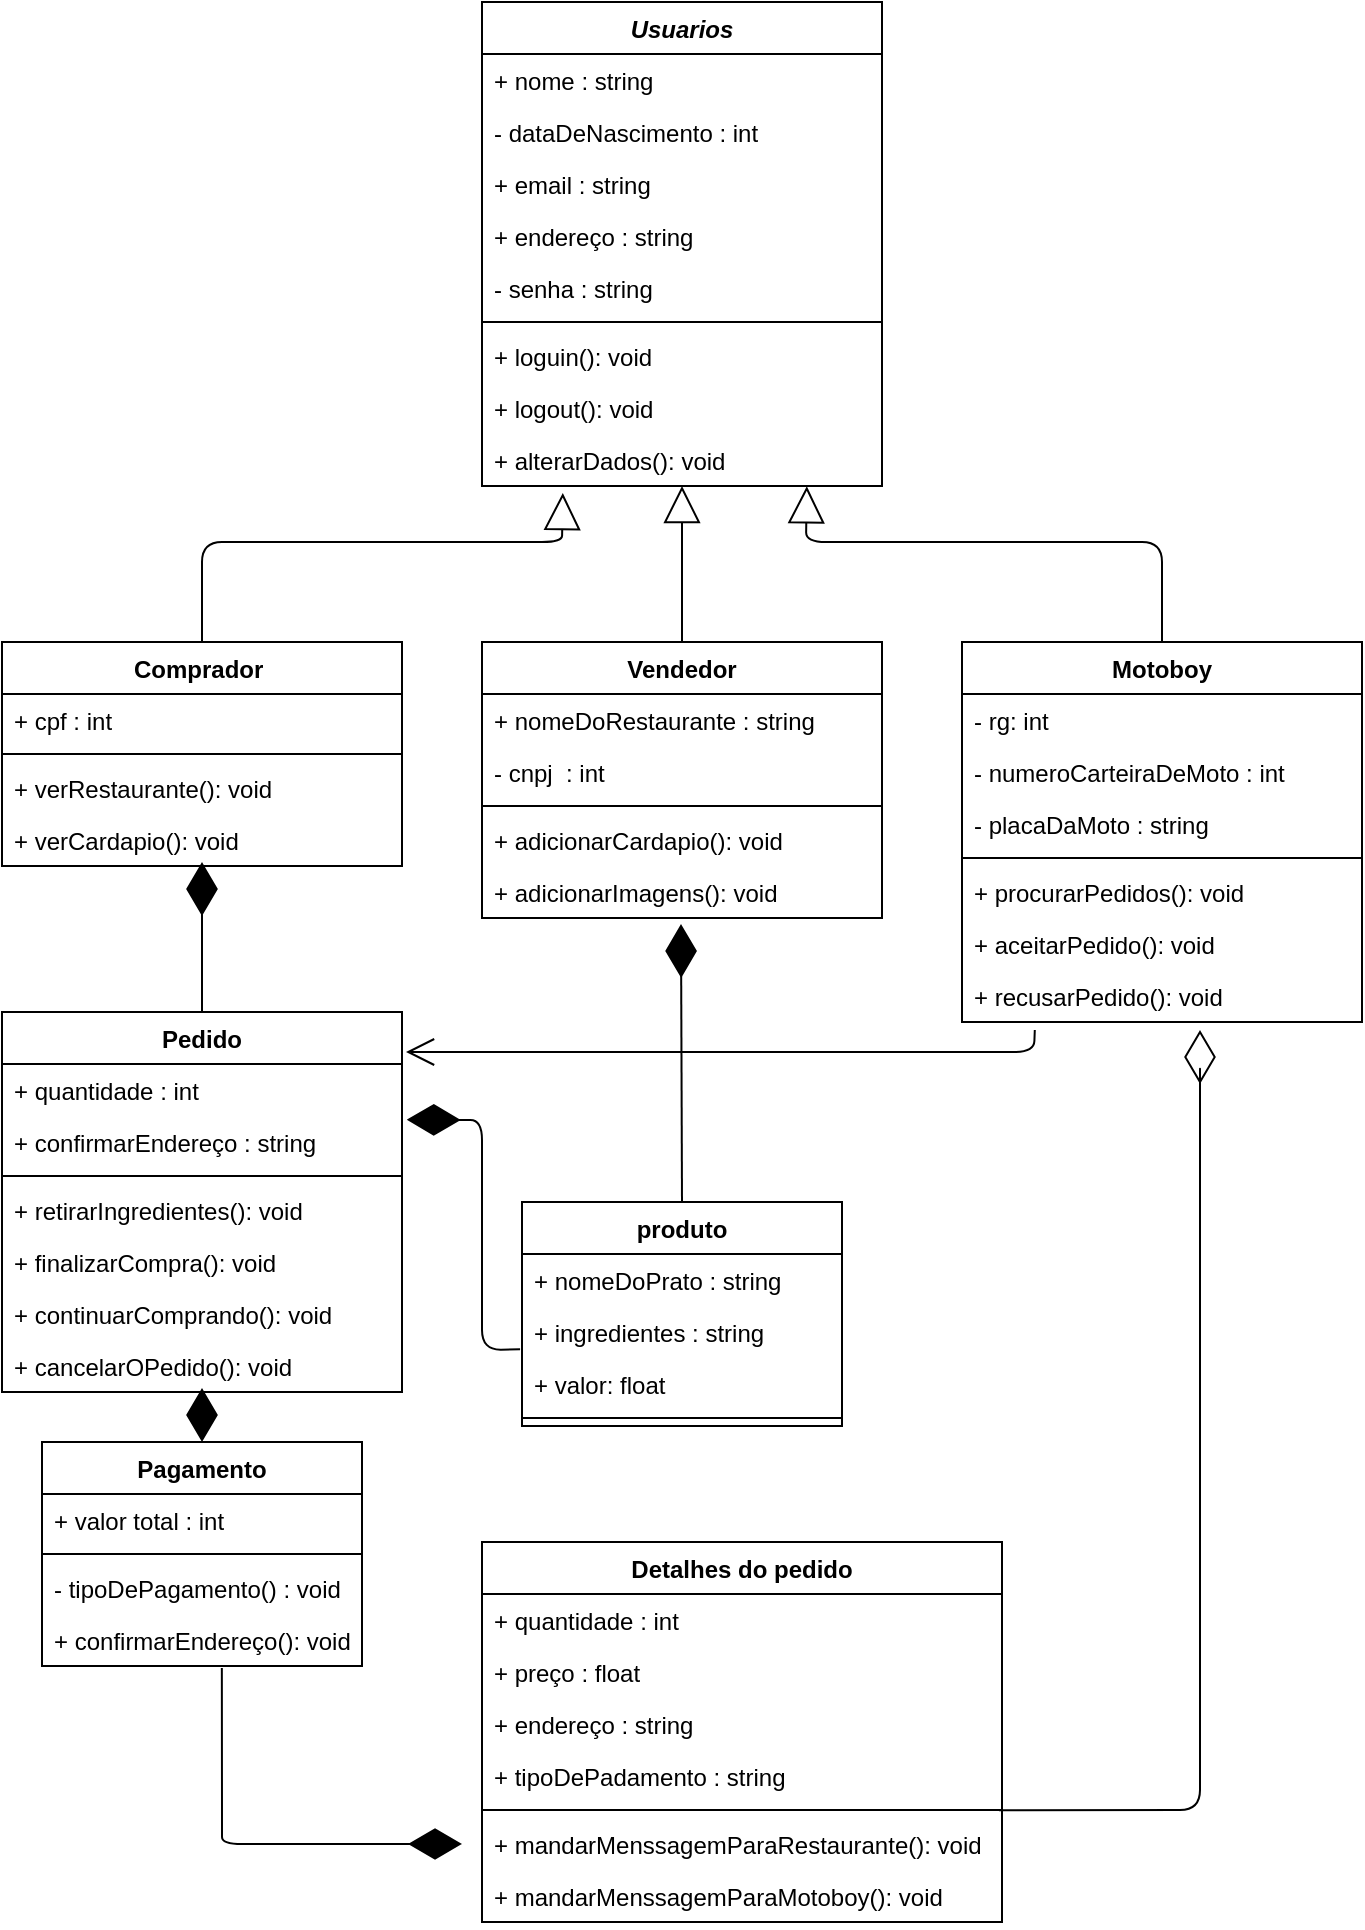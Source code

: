 <mxfile version="13.10.8" type="github">
  <diagram id="_TZTyZPQi-xZRpeXTKtR" name="Página-1">
    <mxGraphModel dx="1221" dy="682" grid="1" gridSize="10" guides="1" tooltips="1" connect="1" arrows="1" fold="1" page="1" pageScale="1" pageWidth="827" pageHeight="1169" math="0" shadow="0">
      <root>
        <mxCell id="0" />
        <mxCell id="1" parent="0" />
        <mxCell id="CMW-wOse73b57kEfGU_y-1" value="Usuarios" style="swimlane;fontStyle=3;align=center;verticalAlign=top;childLayout=stackLayout;horizontal=1;startSize=26;horizontalStack=0;resizeParent=1;resizeParentMax=0;resizeLast=0;collapsible=1;marginBottom=0;" vertex="1" parent="1">
          <mxGeometry x="320" y="80" width="200" height="242" as="geometry" />
        </mxCell>
        <mxCell id="CMW-wOse73b57kEfGU_y-2" value="+ nome : string" style="text;strokeColor=none;fillColor=none;align=left;verticalAlign=top;spacingLeft=4;spacingRight=4;overflow=hidden;rotatable=0;points=[[0,0.5],[1,0.5]];portConstraint=eastwest;" vertex="1" parent="CMW-wOse73b57kEfGU_y-1">
          <mxGeometry y="26" width="200" height="26" as="geometry" />
        </mxCell>
        <mxCell id="CMW-wOse73b57kEfGU_y-5" value="- dataDeNascimento : int&#xa;" style="text;strokeColor=none;fillColor=none;align=left;verticalAlign=top;spacingLeft=4;spacingRight=4;overflow=hidden;rotatable=0;points=[[0,0.5],[1,0.5]];portConstraint=eastwest;" vertex="1" parent="CMW-wOse73b57kEfGU_y-1">
          <mxGeometry y="52" width="200" height="26" as="geometry" />
        </mxCell>
        <mxCell id="CMW-wOse73b57kEfGU_y-6" value="+ email : string&#xa;" style="text;strokeColor=none;fillColor=none;align=left;verticalAlign=top;spacingLeft=4;spacingRight=4;overflow=hidden;rotatable=0;points=[[0,0.5],[1,0.5]];portConstraint=eastwest;" vertex="1" parent="CMW-wOse73b57kEfGU_y-1">
          <mxGeometry y="78" width="200" height="26" as="geometry" />
        </mxCell>
        <mxCell id="CMW-wOse73b57kEfGU_y-13" value="+ endereço : string&#xa;" style="text;strokeColor=none;fillColor=none;align=left;verticalAlign=top;spacingLeft=4;spacingRight=4;overflow=hidden;rotatable=0;points=[[0,0.5],[1,0.5]];portConstraint=eastwest;" vertex="1" parent="CMW-wOse73b57kEfGU_y-1">
          <mxGeometry y="104" width="200" height="26" as="geometry" />
        </mxCell>
        <mxCell id="CMW-wOse73b57kEfGU_y-14" value="- senha : string&#xa;" style="text;strokeColor=none;fillColor=none;align=left;verticalAlign=top;spacingLeft=4;spacingRight=4;overflow=hidden;rotatable=0;points=[[0,0.5],[1,0.5]];portConstraint=eastwest;" vertex="1" parent="CMW-wOse73b57kEfGU_y-1">
          <mxGeometry y="130" width="200" height="26" as="geometry" />
        </mxCell>
        <mxCell id="CMW-wOse73b57kEfGU_y-3" value="" style="line;strokeWidth=1;fillColor=none;align=left;verticalAlign=middle;spacingTop=-1;spacingLeft=3;spacingRight=3;rotatable=0;labelPosition=right;points=[];portConstraint=eastwest;" vertex="1" parent="CMW-wOse73b57kEfGU_y-1">
          <mxGeometry y="156" width="200" height="8" as="geometry" />
        </mxCell>
        <mxCell id="CMW-wOse73b57kEfGU_y-4" value="+ loguin(): void" style="text;strokeColor=none;fillColor=none;align=left;verticalAlign=top;spacingLeft=4;spacingRight=4;overflow=hidden;rotatable=0;points=[[0,0.5],[1,0.5]];portConstraint=eastwest;" vertex="1" parent="CMW-wOse73b57kEfGU_y-1">
          <mxGeometry y="164" width="200" height="26" as="geometry" />
        </mxCell>
        <mxCell id="CMW-wOse73b57kEfGU_y-40" value="+ logout(): void" style="text;strokeColor=none;fillColor=none;align=left;verticalAlign=top;spacingLeft=4;spacingRight=4;overflow=hidden;rotatable=0;points=[[0,0.5],[1,0.5]];portConstraint=eastwest;" vertex="1" parent="CMW-wOse73b57kEfGU_y-1">
          <mxGeometry y="190" width="200" height="26" as="geometry" />
        </mxCell>
        <mxCell id="CMW-wOse73b57kEfGU_y-39" value="+ alterarDados(): void" style="text;strokeColor=none;fillColor=none;align=left;verticalAlign=top;spacingLeft=4;spacingRight=4;overflow=hidden;rotatable=0;points=[[0,0.5],[1,0.5]];portConstraint=eastwest;" vertex="1" parent="CMW-wOse73b57kEfGU_y-1">
          <mxGeometry y="216" width="200" height="26" as="geometry" />
        </mxCell>
        <mxCell id="CMW-wOse73b57kEfGU_y-15" value="Comprador " style="swimlane;fontStyle=1;align=center;verticalAlign=top;childLayout=stackLayout;horizontal=1;startSize=26;horizontalStack=0;resizeParent=1;resizeParentMax=0;resizeLast=0;collapsible=1;marginBottom=0;" vertex="1" parent="1">
          <mxGeometry x="80" y="400" width="200" height="112" as="geometry" />
        </mxCell>
        <mxCell id="CMW-wOse73b57kEfGU_y-16" value="+ cpf : int" style="text;strokeColor=none;fillColor=none;align=left;verticalAlign=top;spacingLeft=4;spacingRight=4;overflow=hidden;rotatable=0;points=[[0,0.5],[1,0.5]];portConstraint=eastwest;" vertex="1" parent="CMW-wOse73b57kEfGU_y-15">
          <mxGeometry y="26" width="200" height="26" as="geometry" />
        </mxCell>
        <mxCell id="CMW-wOse73b57kEfGU_y-21" value="" style="line;strokeWidth=1;fillColor=none;align=left;verticalAlign=middle;spacingTop=-1;spacingLeft=3;spacingRight=3;rotatable=0;labelPosition=right;points=[];portConstraint=eastwest;" vertex="1" parent="CMW-wOse73b57kEfGU_y-15">
          <mxGeometry y="52" width="200" height="8" as="geometry" />
        </mxCell>
        <mxCell id="CMW-wOse73b57kEfGU_y-46" value="+ verRestaurante(): void " style="text;strokeColor=none;fillColor=none;align=left;verticalAlign=top;spacingLeft=4;spacingRight=4;overflow=hidden;rotatable=0;points=[[0,0.5],[1,0.5]];portConstraint=eastwest;" vertex="1" parent="CMW-wOse73b57kEfGU_y-15">
          <mxGeometry y="60" width="200" height="26" as="geometry" />
        </mxCell>
        <mxCell id="CMW-wOse73b57kEfGU_y-22" value="+ verCardapio(): void " style="text;strokeColor=none;fillColor=none;align=left;verticalAlign=top;spacingLeft=4;spacingRight=4;overflow=hidden;rotatable=0;points=[[0,0.5],[1,0.5]];portConstraint=eastwest;" vertex="1" parent="CMW-wOse73b57kEfGU_y-15">
          <mxGeometry y="86" width="200" height="26" as="geometry" />
        </mxCell>
        <mxCell id="CMW-wOse73b57kEfGU_y-23" value="Vendedor" style="swimlane;fontStyle=1;align=center;verticalAlign=top;childLayout=stackLayout;horizontal=1;startSize=26;horizontalStack=0;resizeParent=1;resizeParentMax=0;resizeLast=0;collapsible=1;marginBottom=0;" vertex="1" parent="1">
          <mxGeometry x="320" y="400" width="200" height="138" as="geometry" />
        </mxCell>
        <mxCell id="CMW-wOse73b57kEfGU_y-24" value="+ nomeDoRestaurante : string" style="text;strokeColor=none;fillColor=none;align=left;verticalAlign=top;spacingLeft=4;spacingRight=4;overflow=hidden;rotatable=0;points=[[0,0.5],[1,0.5]];portConstraint=eastwest;" vertex="1" parent="CMW-wOse73b57kEfGU_y-23">
          <mxGeometry y="26" width="200" height="26" as="geometry" />
        </mxCell>
        <mxCell id="CMW-wOse73b57kEfGU_y-45" value="- cnpj  : int" style="text;strokeColor=none;fillColor=none;align=left;verticalAlign=top;spacingLeft=4;spacingRight=4;overflow=hidden;rotatable=0;points=[[0,0.5],[1,0.5]];portConstraint=eastwest;" vertex="1" parent="CMW-wOse73b57kEfGU_y-23">
          <mxGeometry y="52" width="200" height="26" as="geometry" />
        </mxCell>
        <mxCell id="CMW-wOse73b57kEfGU_y-29" value="" style="line;strokeWidth=1;fillColor=none;align=left;verticalAlign=middle;spacingTop=-1;spacingLeft=3;spacingRight=3;rotatable=0;labelPosition=right;points=[];portConstraint=eastwest;" vertex="1" parent="CMW-wOse73b57kEfGU_y-23">
          <mxGeometry y="78" width="200" height="8" as="geometry" />
        </mxCell>
        <mxCell id="CMW-wOse73b57kEfGU_y-30" value="+ adicionarCardapio(): void" style="text;strokeColor=none;fillColor=none;align=left;verticalAlign=top;spacingLeft=4;spacingRight=4;overflow=hidden;rotatable=0;points=[[0,0.5],[1,0.5]];portConstraint=eastwest;" vertex="1" parent="CMW-wOse73b57kEfGU_y-23">
          <mxGeometry y="86" width="200" height="26" as="geometry" />
        </mxCell>
        <mxCell id="CMW-wOse73b57kEfGU_y-47" value="+ adicionarImagens(): void" style="text;strokeColor=none;fillColor=none;align=left;verticalAlign=top;spacingLeft=4;spacingRight=4;overflow=hidden;rotatable=0;points=[[0,0.5],[1,0.5]];portConstraint=eastwest;" vertex="1" parent="CMW-wOse73b57kEfGU_y-23">
          <mxGeometry y="112" width="200" height="26" as="geometry" />
        </mxCell>
        <mxCell id="CMW-wOse73b57kEfGU_y-31" value="Motoboy" style="swimlane;fontStyle=1;align=center;verticalAlign=top;childLayout=stackLayout;horizontal=1;startSize=26;horizontalStack=0;resizeParent=1;resizeParentMax=0;resizeLast=0;collapsible=1;marginBottom=0;" vertex="1" parent="1">
          <mxGeometry x="560" y="400" width="200" height="190" as="geometry" />
        </mxCell>
        <mxCell id="CMW-wOse73b57kEfGU_y-32" value="- rg: int" style="text;strokeColor=none;fillColor=none;align=left;verticalAlign=top;spacingLeft=4;spacingRight=4;overflow=hidden;rotatable=0;points=[[0,0.5],[1,0.5]];portConstraint=eastwest;" vertex="1" parent="CMW-wOse73b57kEfGU_y-31">
          <mxGeometry y="26" width="200" height="26" as="geometry" />
        </mxCell>
        <mxCell id="CMW-wOse73b57kEfGU_y-35" value="- numeroCarteiraDeMoto : int&#xa;" style="text;strokeColor=none;fillColor=none;align=left;verticalAlign=top;spacingLeft=4;spacingRight=4;overflow=hidden;rotatable=0;points=[[0,0.5],[1,0.5]];portConstraint=eastwest;" vertex="1" parent="CMW-wOse73b57kEfGU_y-31">
          <mxGeometry y="52" width="200" height="26" as="geometry" />
        </mxCell>
        <mxCell id="CMW-wOse73b57kEfGU_y-34" value="- placaDaMoto : string&#xa;" style="text;strokeColor=none;fillColor=none;align=left;verticalAlign=top;spacingLeft=4;spacingRight=4;overflow=hidden;rotatable=0;points=[[0,0.5],[1,0.5]];portConstraint=eastwest;" vertex="1" parent="CMW-wOse73b57kEfGU_y-31">
          <mxGeometry y="78" width="200" height="26" as="geometry" />
        </mxCell>
        <mxCell id="CMW-wOse73b57kEfGU_y-37" value="" style="line;strokeWidth=1;fillColor=none;align=left;verticalAlign=middle;spacingTop=-1;spacingLeft=3;spacingRight=3;rotatable=0;labelPosition=right;points=[];portConstraint=eastwest;" vertex="1" parent="CMW-wOse73b57kEfGU_y-31">
          <mxGeometry y="104" width="200" height="8" as="geometry" />
        </mxCell>
        <mxCell id="CMW-wOse73b57kEfGU_y-38" value="+ procurarPedidos(): void" style="text;strokeColor=none;fillColor=none;align=left;verticalAlign=top;spacingLeft=4;spacingRight=4;overflow=hidden;rotatable=0;points=[[0,0.5],[1,0.5]];portConstraint=eastwest;" vertex="1" parent="CMW-wOse73b57kEfGU_y-31">
          <mxGeometry y="112" width="200" height="26" as="geometry" />
        </mxCell>
        <mxCell id="CMW-wOse73b57kEfGU_y-61" value="+ aceitarPedido(): void" style="text;strokeColor=none;fillColor=none;align=left;verticalAlign=top;spacingLeft=4;spacingRight=4;overflow=hidden;rotatable=0;points=[[0,0.5],[1,0.5]];portConstraint=eastwest;" vertex="1" parent="CMW-wOse73b57kEfGU_y-31">
          <mxGeometry y="138" width="200" height="26" as="geometry" />
        </mxCell>
        <mxCell id="CMW-wOse73b57kEfGU_y-62" value="+ recusarPedido(): void" style="text;strokeColor=none;fillColor=none;align=left;verticalAlign=top;spacingLeft=4;spacingRight=4;overflow=hidden;rotatable=0;points=[[0,0.5],[1,0.5]];portConstraint=eastwest;" vertex="1" parent="CMW-wOse73b57kEfGU_y-31">
          <mxGeometry y="164" width="200" height="26" as="geometry" />
        </mxCell>
        <mxCell id="CMW-wOse73b57kEfGU_y-41" value="" style="endArrow=block;endSize=16;endFill=0;html=1;exitX=0.5;exitY=0;exitDx=0;exitDy=0;entryX=0.202;entryY=1.135;entryDx=0;entryDy=0;entryPerimeter=0;" edge="1" parent="1" source="CMW-wOse73b57kEfGU_y-15" target="CMW-wOse73b57kEfGU_y-39">
          <mxGeometry width="160" relative="1" as="geometry">
            <mxPoint x="310" y="430" as="sourcePoint" />
            <mxPoint x="360" y="340" as="targetPoint" />
            <Array as="points">
              <mxPoint x="180" y="350" />
              <mxPoint x="360" y="350" />
            </Array>
          </mxGeometry>
        </mxCell>
        <mxCell id="CMW-wOse73b57kEfGU_y-43" value="" style="endArrow=block;endSize=16;endFill=0;html=1;entryX=0.5;entryY=1;entryDx=0;entryDy=0;exitX=0.5;exitY=0;exitDx=0;exitDy=0;" edge="1" parent="1" source="CMW-wOse73b57kEfGU_y-23" target="CMW-wOse73b57kEfGU_y-1">
          <mxGeometry x="-0.231" y="-10" width="160" relative="1" as="geometry">
            <mxPoint x="310" y="430" as="sourcePoint" />
            <mxPoint x="470" y="430" as="targetPoint" />
            <mxPoint as="offset" />
          </mxGeometry>
        </mxCell>
        <mxCell id="CMW-wOse73b57kEfGU_y-44" value="" style="endArrow=block;endSize=16;endFill=0;html=1;entryX=0.812;entryY=1.006;entryDx=0;entryDy=0;entryPerimeter=0;exitX=0.5;exitY=0;exitDx=0;exitDy=0;" edge="1" parent="1" source="CMW-wOse73b57kEfGU_y-31" target="CMW-wOse73b57kEfGU_y-39">
          <mxGeometry width="160" relative="1" as="geometry">
            <mxPoint x="660" y="380" as="sourcePoint" />
            <mxPoint x="480" y="330" as="targetPoint" />
            <Array as="points">
              <mxPoint x="660" y="350" />
              <mxPoint x="482" y="350" />
            </Array>
          </mxGeometry>
        </mxCell>
        <mxCell id="CMW-wOse73b57kEfGU_y-48" value="produto" style="swimlane;fontStyle=1;align=center;verticalAlign=top;childLayout=stackLayout;horizontal=1;startSize=26;horizontalStack=0;resizeParent=1;resizeParentMax=0;resizeLast=0;collapsible=1;marginBottom=0;" vertex="1" parent="1">
          <mxGeometry x="340" y="680" width="160" height="112" as="geometry" />
        </mxCell>
        <mxCell id="CMW-wOse73b57kEfGU_y-49" value="+ nomeDoPrato : string" style="text;strokeColor=none;fillColor=none;align=left;verticalAlign=top;spacingLeft=4;spacingRight=4;overflow=hidden;rotatable=0;points=[[0,0.5],[1,0.5]];portConstraint=eastwest;" vertex="1" parent="CMW-wOse73b57kEfGU_y-48">
          <mxGeometry y="26" width="160" height="26" as="geometry" />
        </mxCell>
        <mxCell id="CMW-wOse73b57kEfGU_y-54" value="+ ingredientes : string" style="text;strokeColor=none;fillColor=none;align=left;verticalAlign=top;spacingLeft=4;spacingRight=4;overflow=hidden;rotatable=0;points=[[0,0.5],[1,0.5]];portConstraint=eastwest;" vertex="1" parent="CMW-wOse73b57kEfGU_y-48">
          <mxGeometry y="52" width="160" height="26" as="geometry" />
        </mxCell>
        <mxCell id="CMW-wOse73b57kEfGU_y-52" value="+ valor: float" style="text;strokeColor=none;fillColor=none;align=left;verticalAlign=top;spacingLeft=4;spacingRight=4;overflow=hidden;rotatable=0;points=[[0,0.5],[1,0.5]];portConstraint=eastwest;" vertex="1" parent="CMW-wOse73b57kEfGU_y-48">
          <mxGeometry y="78" width="160" height="26" as="geometry" />
        </mxCell>
        <mxCell id="CMW-wOse73b57kEfGU_y-51" value="" style="line;strokeWidth=1;fillColor=none;align=left;verticalAlign=middle;spacingTop=-1;spacingLeft=3;spacingRight=3;rotatable=0;labelPosition=right;points=[];portConstraint=eastwest;" vertex="1" parent="CMW-wOse73b57kEfGU_y-48">
          <mxGeometry y="104" width="160" height="8" as="geometry" />
        </mxCell>
        <mxCell id="CMW-wOse73b57kEfGU_y-55" value="Pedido" style="swimlane;fontStyle=1;align=center;verticalAlign=top;childLayout=stackLayout;horizontal=1;startSize=26;horizontalStack=0;resizeParent=1;resizeParentMax=0;resizeLast=0;collapsible=1;marginBottom=0;" vertex="1" parent="1">
          <mxGeometry x="80" y="585" width="200" height="190" as="geometry" />
        </mxCell>
        <mxCell id="CMW-wOse73b57kEfGU_y-56" value="+ quantidade : int" style="text;strokeColor=none;fillColor=none;align=left;verticalAlign=top;spacingLeft=4;spacingRight=4;overflow=hidden;rotatable=0;points=[[0,0.5],[1,0.5]];portConstraint=eastwest;" vertex="1" parent="CMW-wOse73b57kEfGU_y-55">
          <mxGeometry y="26" width="200" height="26" as="geometry" />
        </mxCell>
        <mxCell id="CMW-wOse73b57kEfGU_y-93" value="+ confirmarEndereço : string" style="text;strokeColor=none;fillColor=none;align=left;verticalAlign=top;spacingLeft=4;spacingRight=4;overflow=hidden;rotatable=0;points=[[0,0.5],[1,0.5]];portConstraint=eastwest;" vertex="1" parent="CMW-wOse73b57kEfGU_y-55">
          <mxGeometry y="52" width="200" height="26" as="geometry" />
        </mxCell>
        <mxCell id="CMW-wOse73b57kEfGU_y-58" value="" style="line;strokeWidth=1;fillColor=none;align=left;verticalAlign=middle;spacingTop=-1;spacingLeft=3;spacingRight=3;rotatable=0;labelPosition=right;points=[];portConstraint=eastwest;" vertex="1" parent="CMW-wOse73b57kEfGU_y-55">
          <mxGeometry y="78" width="200" height="8" as="geometry" />
        </mxCell>
        <mxCell id="CMW-wOse73b57kEfGU_y-59" value="+ retirarIngredientes(): void" style="text;strokeColor=none;fillColor=none;align=left;verticalAlign=top;spacingLeft=4;spacingRight=4;overflow=hidden;rotatable=0;points=[[0,0.5],[1,0.5]];portConstraint=eastwest;" vertex="1" parent="CMW-wOse73b57kEfGU_y-55">
          <mxGeometry y="86" width="200" height="26" as="geometry" />
        </mxCell>
        <mxCell id="CMW-wOse73b57kEfGU_y-60" value="+ finalizarCompra(): void" style="text;strokeColor=none;fillColor=none;align=left;verticalAlign=top;spacingLeft=4;spacingRight=4;overflow=hidden;rotatable=0;points=[[0,0.5],[1,0.5]];portConstraint=eastwest;" vertex="1" parent="CMW-wOse73b57kEfGU_y-55">
          <mxGeometry y="112" width="200" height="26" as="geometry" />
        </mxCell>
        <mxCell id="CMW-wOse73b57kEfGU_y-63" value="+ continuarComprando(): void" style="text;strokeColor=none;fillColor=none;align=left;verticalAlign=top;spacingLeft=4;spacingRight=4;overflow=hidden;rotatable=0;points=[[0,0.5],[1,0.5]];portConstraint=eastwest;" vertex="1" parent="CMW-wOse73b57kEfGU_y-55">
          <mxGeometry y="138" width="200" height="26" as="geometry" />
        </mxCell>
        <mxCell id="CMW-wOse73b57kEfGU_y-83" value="+ cancelarOPedido(): void" style="text;strokeColor=none;fillColor=none;align=left;verticalAlign=top;spacingLeft=4;spacingRight=4;overflow=hidden;rotatable=0;points=[[0,0.5],[1,0.5]];portConstraint=eastwest;" vertex="1" parent="CMW-wOse73b57kEfGU_y-55">
          <mxGeometry y="164" width="200" height="26" as="geometry" />
        </mxCell>
        <mxCell id="CMW-wOse73b57kEfGU_y-64" value="" style="endArrow=diamondThin;endFill=1;endSize=24;html=1;exitX=0.5;exitY=0;exitDx=0;exitDy=0;entryX=0.5;entryY=0.923;entryDx=0;entryDy=0;entryPerimeter=0;" edge="1" parent="1" source="CMW-wOse73b57kEfGU_y-55" target="CMW-wOse73b57kEfGU_y-22">
          <mxGeometry width="160" relative="1" as="geometry">
            <mxPoint x="170" y="580" as="sourcePoint" />
            <mxPoint x="180" y="520" as="targetPoint" />
          </mxGeometry>
        </mxCell>
        <mxCell id="CMW-wOse73b57kEfGU_y-65" value="" style="endArrow=diamondThin;endFill=1;endSize=24;html=1;exitX=0.5;exitY=0;exitDx=0;exitDy=0;entryX=0.5;entryY=0.923;entryDx=0;entryDy=0;entryPerimeter=0;" edge="1" parent="1" source="CMW-wOse73b57kEfGU_y-48">
          <mxGeometry width="160" relative="1" as="geometry">
            <mxPoint x="419.5" y="616" as="sourcePoint" />
            <mxPoint x="419.5" y="540.998" as="targetPoint" />
          </mxGeometry>
        </mxCell>
        <mxCell id="CMW-wOse73b57kEfGU_y-66" value="" style="endArrow=diamondThin;endFill=1;endSize=24;html=1;exitX=-0.006;exitY=0.834;exitDx=0;exitDy=0;exitPerimeter=0;entryX=1.012;entryY=1.071;entryDx=0;entryDy=0;entryPerimeter=0;" edge="1" parent="1" source="CMW-wOse73b57kEfGU_y-54" target="CMW-wOse73b57kEfGU_y-56">
          <mxGeometry width="160" relative="1" as="geometry">
            <mxPoint x="230" y="750" as="sourcePoint" />
            <mxPoint x="300" y="610" as="targetPoint" />
            <Array as="points">
              <mxPoint x="320" y="754" />
              <mxPoint x="320" y="639" />
            </Array>
          </mxGeometry>
        </mxCell>
        <mxCell id="CMW-wOse73b57kEfGU_y-67" value="Pagamento" style="swimlane;fontStyle=1;align=center;verticalAlign=top;childLayout=stackLayout;horizontal=1;startSize=26;horizontalStack=0;resizeParent=1;resizeParentMax=0;resizeLast=0;collapsible=1;marginBottom=0;" vertex="1" parent="1">
          <mxGeometry x="100" y="800" width="160" height="112" as="geometry" />
        </mxCell>
        <mxCell id="CMW-wOse73b57kEfGU_y-68" value="+ valor total : int" style="text;strokeColor=none;fillColor=none;align=left;verticalAlign=top;spacingLeft=4;spacingRight=4;overflow=hidden;rotatable=0;points=[[0,0.5],[1,0.5]];portConstraint=eastwest;" vertex="1" parent="CMW-wOse73b57kEfGU_y-67">
          <mxGeometry y="26" width="160" height="26" as="geometry" />
        </mxCell>
        <mxCell id="CMW-wOse73b57kEfGU_y-69" value="" style="line;strokeWidth=1;fillColor=none;align=left;verticalAlign=middle;spacingTop=-1;spacingLeft=3;spacingRight=3;rotatable=0;labelPosition=right;points=[];portConstraint=eastwest;" vertex="1" parent="CMW-wOse73b57kEfGU_y-67">
          <mxGeometry y="52" width="160" height="8" as="geometry" />
        </mxCell>
        <mxCell id="CMW-wOse73b57kEfGU_y-70" value="- tipoDePagamento() : void" style="text;strokeColor=none;fillColor=none;align=left;verticalAlign=top;spacingLeft=4;spacingRight=4;overflow=hidden;rotatable=0;points=[[0,0.5],[1,0.5]];portConstraint=eastwest;" vertex="1" parent="CMW-wOse73b57kEfGU_y-67">
          <mxGeometry y="60" width="160" height="26" as="geometry" />
        </mxCell>
        <mxCell id="CMW-wOse73b57kEfGU_y-71" value="+ confirmarEndereço(): void" style="text;strokeColor=none;fillColor=none;align=left;verticalAlign=top;spacingLeft=4;spacingRight=4;overflow=hidden;rotatable=0;points=[[0,0.5],[1,0.5]];portConstraint=eastwest;" vertex="1" parent="CMW-wOse73b57kEfGU_y-67">
          <mxGeometry y="86" width="160" height="26" as="geometry" />
        </mxCell>
        <mxCell id="CMW-wOse73b57kEfGU_y-74" value="" style="endArrow=diamondThin;endFill=1;endSize=24;html=1;entryX=0.5;entryY=0;entryDx=0;entryDy=0;exitX=0.5;exitY=1;exitDx=0;exitDy=0;" edge="1" parent="1" source="CMW-wOse73b57kEfGU_y-55" target="CMW-wOse73b57kEfGU_y-67">
          <mxGeometry width="160" relative="1" as="geometry">
            <mxPoint x="200" y="760" as="sourcePoint" />
            <mxPoint x="179.5" y="722.998" as="targetPoint" />
          </mxGeometry>
        </mxCell>
        <mxCell id="CMW-wOse73b57kEfGU_y-79" value="Detalhes do pedido" style="swimlane;fontStyle=1;align=center;verticalAlign=top;childLayout=stackLayout;horizontal=1;startSize=26;horizontalStack=0;resizeParent=1;resizeParentMax=0;resizeLast=0;collapsible=1;marginBottom=0;" vertex="1" parent="1">
          <mxGeometry x="320" y="850" width="260" height="190" as="geometry" />
        </mxCell>
        <mxCell id="CMW-wOse73b57kEfGU_y-80" value="+ quantidade : int" style="text;strokeColor=none;fillColor=none;align=left;verticalAlign=top;spacingLeft=4;spacingRight=4;overflow=hidden;rotatable=0;points=[[0,0.5],[1,0.5]];portConstraint=eastwest;" vertex="1" parent="CMW-wOse73b57kEfGU_y-79">
          <mxGeometry y="26" width="260" height="26" as="geometry" />
        </mxCell>
        <mxCell id="CMW-wOse73b57kEfGU_y-85" value="+ preço : float" style="text;strokeColor=none;fillColor=none;align=left;verticalAlign=top;spacingLeft=4;spacingRight=4;overflow=hidden;rotatable=0;points=[[0,0.5],[1,0.5]];portConstraint=eastwest;" vertex="1" parent="CMW-wOse73b57kEfGU_y-79">
          <mxGeometry y="52" width="260" height="26" as="geometry" />
        </mxCell>
        <mxCell id="CMW-wOse73b57kEfGU_y-82" value="+ endereço : string" style="text;strokeColor=none;fillColor=none;align=left;verticalAlign=top;spacingLeft=4;spacingRight=4;overflow=hidden;rotatable=0;points=[[0,0.5],[1,0.5]];portConstraint=eastwest;" vertex="1" parent="CMW-wOse73b57kEfGU_y-79">
          <mxGeometry y="78" width="260" height="26" as="geometry" />
        </mxCell>
        <mxCell id="CMW-wOse73b57kEfGU_y-91" value="+ tipoDePadamento : string" style="text;strokeColor=none;fillColor=none;align=left;verticalAlign=top;spacingLeft=4;spacingRight=4;overflow=hidden;rotatable=0;points=[[0,0.5],[1,0.5]];portConstraint=eastwest;" vertex="1" parent="CMW-wOse73b57kEfGU_y-79">
          <mxGeometry y="104" width="260" height="26" as="geometry" />
        </mxCell>
        <mxCell id="CMW-wOse73b57kEfGU_y-81" value="" style="line;strokeWidth=1;fillColor=none;align=left;verticalAlign=middle;spacingTop=-1;spacingLeft=3;spacingRight=3;rotatable=0;labelPosition=right;points=[];portConstraint=eastwest;" vertex="1" parent="CMW-wOse73b57kEfGU_y-79">
          <mxGeometry y="130" width="260" height="8" as="geometry" />
        </mxCell>
        <mxCell id="CMW-wOse73b57kEfGU_y-86" value="+ mandarMenssagemParaRestaurante(): void" style="text;strokeColor=none;fillColor=none;align=left;verticalAlign=top;spacingLeft=4;spacingRight=4;overflow=hidden;rotatable=0;points=[[0,0.5],[1,0.5]];portConstraint=eastwest;" vertex="1" parent="CMW-wOse73b57kEfGU_y-79">
          <mxGeometry y="138" width="260" height="26" as="geometry" />
        </mxCell>
        <mxCell id="CMW-wOse73b57kEfGU_y-88" value="+ mandarMenssagemParaMotoboy(): void" style="text;strokeColor=none;fillColor=none;align=left;verticalAlign=top;spacingLeft=4;spacingRight=4;overflow=hidden;rotatable=0;points=[[0,0.5],[1,0.5]];portConstraint=eastwest;" vertex="1" parent="CMW-wOse73b57kEfGU_y-79">
          <mxGeometry y="164" width="260" height="26" as="geometry" />
        </mxCell>
        <mxCell id="CMW-wOse73b57kEfGU_y-89" value="" style="endArrow=diamondThin;endFill=1;endSize=24;html=1;exitX=0.562;exitY=1.037;exitDx=0;exitDy=0;exitPerimeter=0;" edge="1" parent="1" source="CMW-wOse73b57kEfGU_y-71">
          <mxGeometry width="160" relative="1" as="geometry">
            <mxPoint x="190" y="920" as="sourcePoint" />
            <mxPoint x="310" y="1001" as="targetPoint" />
            <Array as="points">
              <mxPoint x="190" y="987" />
              <mxPoint x="190" y="1001" />
            </Array>
          </mxGeometry>
        </mxCell>
        <mxCell id="CMW-wOse73b57kEfGU_y-90" value="" style="endArrow=diamondThin;endFill=0;endSize=24;html=1;exitX=0.994;exitY=0.512;exitDx=0;exitDy=0;exitPerimeter=0;" edge="1" parent="1" source="CMW-wOse73b57kEfGU_y-81">
          <mxGeometry width="160" relative="1" as="geometry">
            <mxPoint x="680" y="959" as="sourcePoint" />
            <mxPoint x="679" y="594" as="targetPoint" />
            <Array as="points">
              <mxPoint x="679" y="984" />
              <mxPoint x="679" y="610" />
            </Array>
          </mxGeometry>
        </mxCell>
        <mxCell id="CMW-wOse73b57kEfGU_y-96" value="" style="endArrow=open;endFill=1;endSize=12;html=1;exitX=0.182;exitY=1.154;exitDx=0;exitDy=0;exitPerimeter=0;" edge="1" parent="1" source="CMW-wOse73b57kEfGU_y-62">
          <mxGeometry width="160" relative="1" as="geometry">
            <mxPoint x="510" y="580" as="sourcePoint" />
            <mxPoint x="282" y="605" as="targetPoint" />
            <Array as="points">
              <mxPoint x="596" y="605" />
            </Array>
          </mxGeometry>
        </mxCell>
      </root>
    </mxGraphModel>
  </diagram>
</mxfile>
